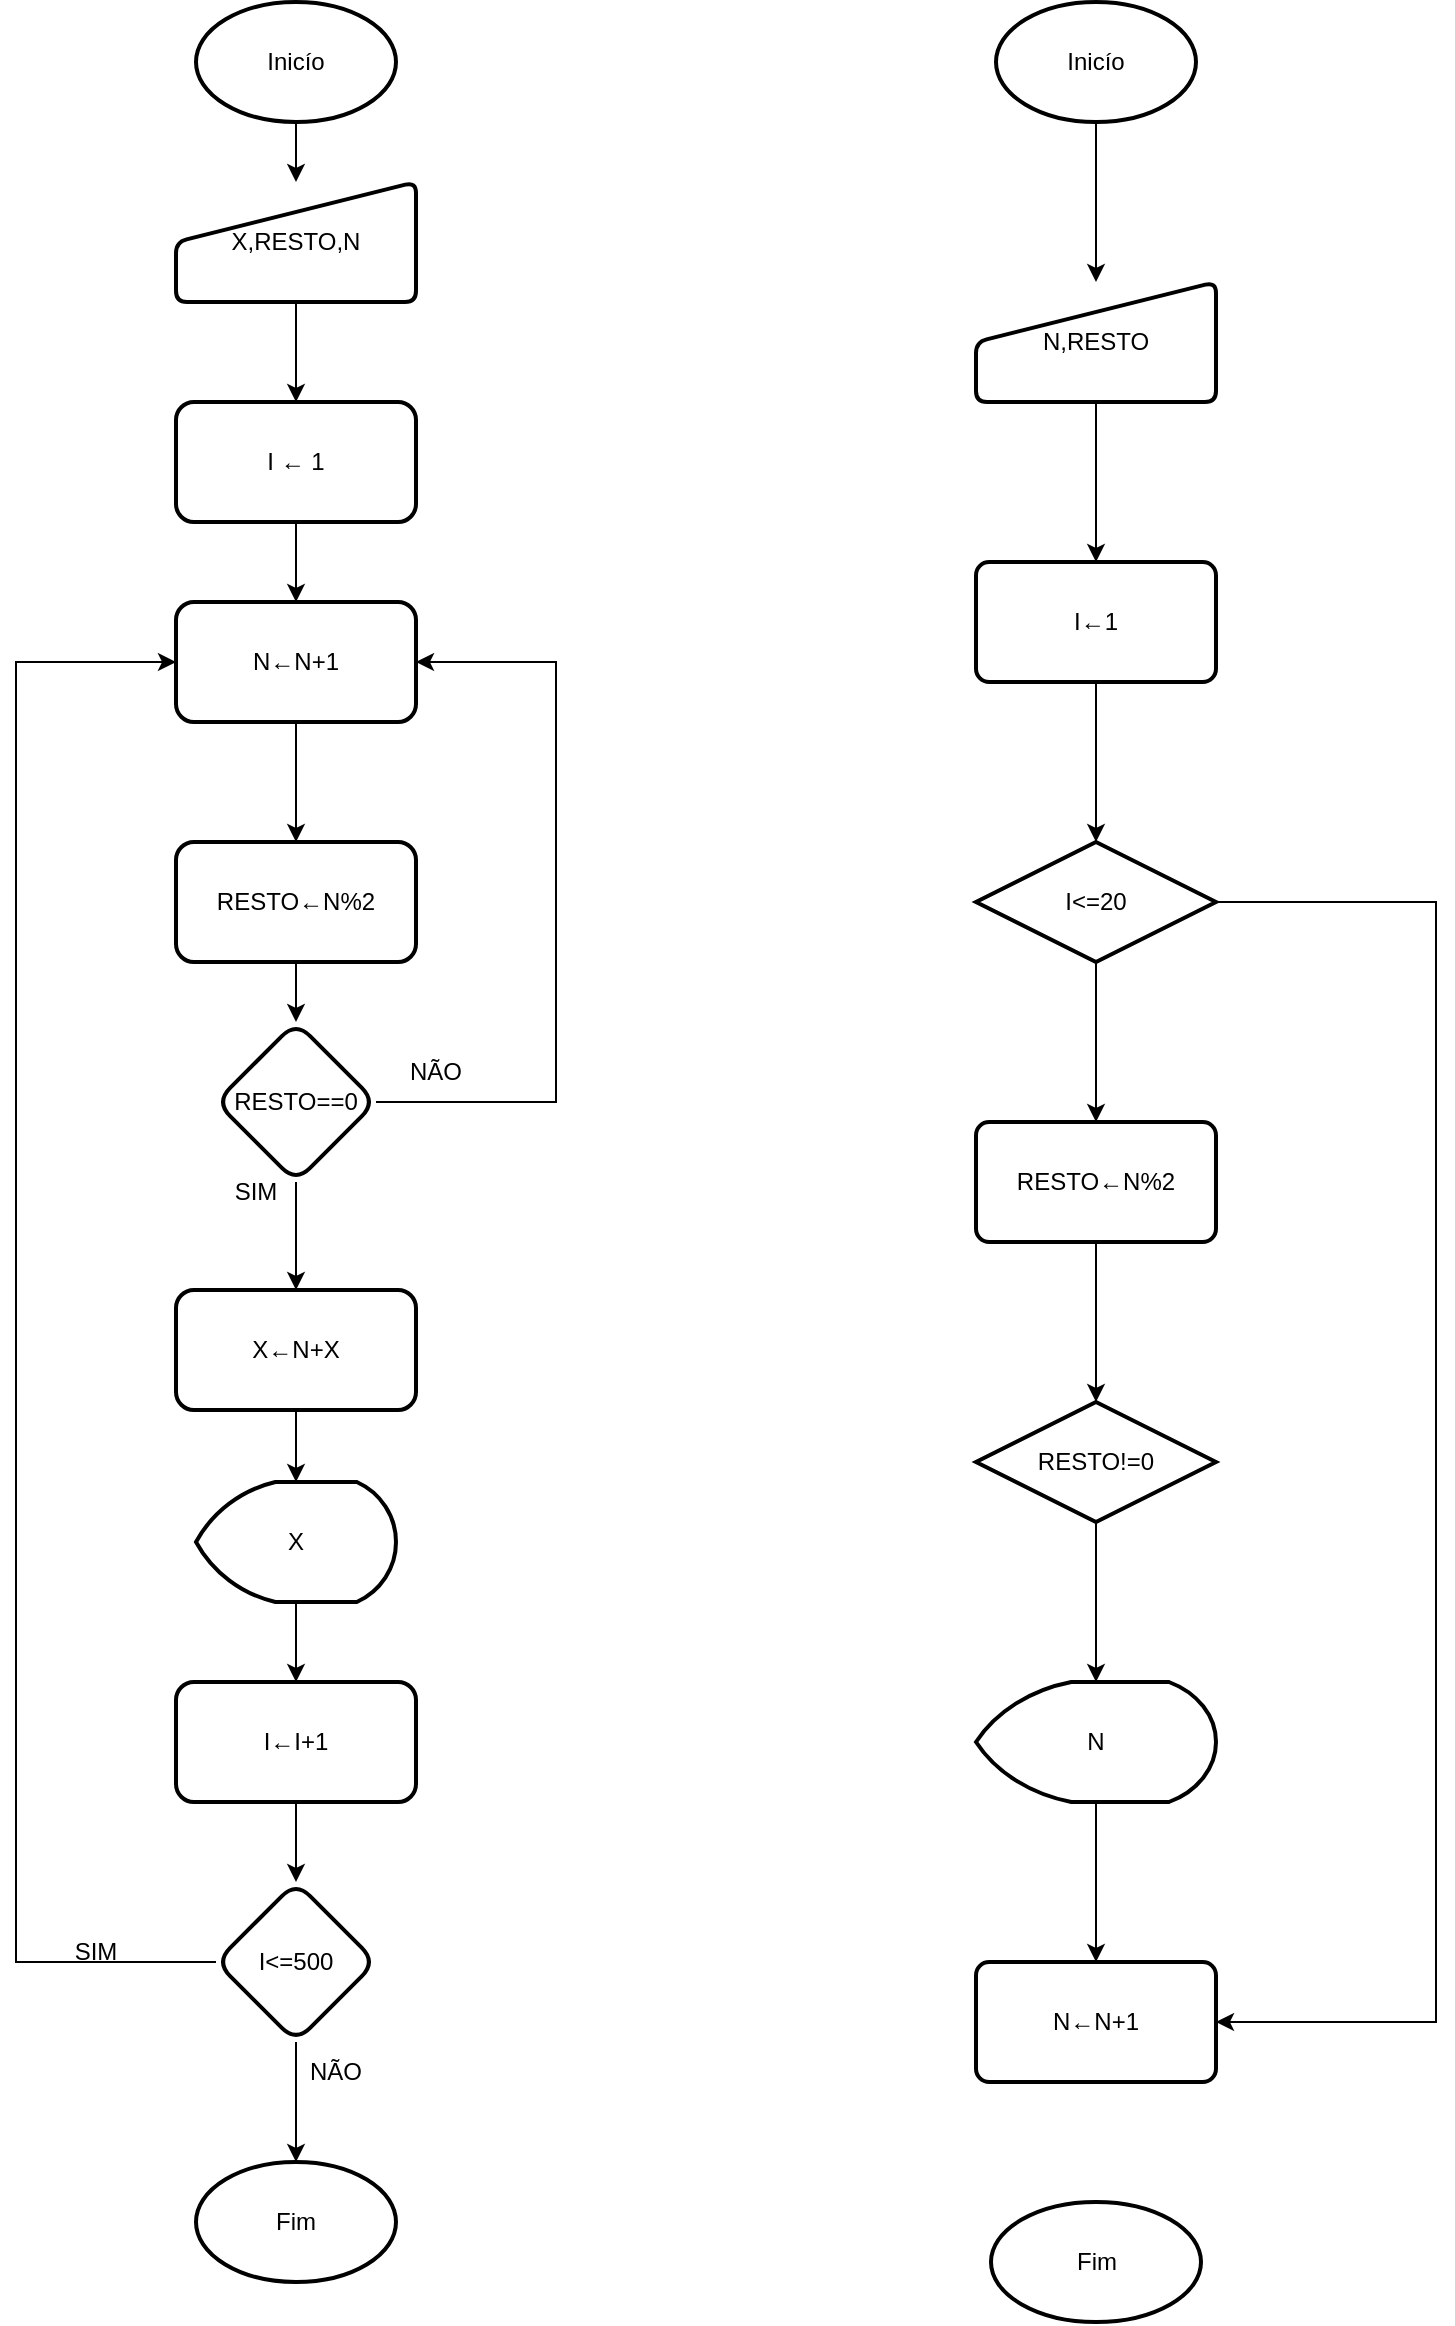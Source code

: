 <mxfile version="21.3.3" type="github">
  <diagram id="C5RBs43oDa-KdzZeNtuy" name="Page-1">
    <mxGraphModel dx="1233" dy="1737" grid="1" gridSize="10" guides="1" tooltips="1" connect="1" arrows="1" fold="1" page="1" pageScale="1" pageWidth="827" pageHeight="1169" math="0" shadow="0">
      <root>
        <mxCell id="WIyWlLk6GJQsqaUBKTNV-0" />
        <mxCell id="WIyWlLk6GJQsqaUBKTNV-1" parent="WIyWlLk6GJQsqaUBKTNV-0" />
        <mxCell id="Vdofp5Nk-h54q8rI2jxK-0" value="Fim" style="strokeWidth=2;html=1;shape=mxgraph.flowchart.start_1;whiteSpace=wrap;" vertex="1" parent="WIyWlLk6GJQsqaUBKTNV-1">
          <mxGeometry x="170" y="960" width="100" height="60" as="geometry" />
        </mxCell>
        <mxCell id="Vdofp5Nk-h54q8rI2jxK-22" value="" style="edgeStyle=orthogonalEdgeStyle;rounded=0;orthogonalLoop=1;jettySize=auto;html=1;" edge="1" parent="WIyWlLk6GJQsqaUBKTNV-1" source="Vdofp5Nk-h54q8rI2jxK-1" target="Vdofp5Nk-h54q8rI2jxK-21">
          <mxGeometry relative="1" as="geometry" />
        </mxCell>
        <mxCell id="Vdofp5Nk-h54q8rI2jxK-1" value="Inicío" style="strokeWidth=2;html=1;shape=mxgraph.flowchart.start_1;whiteSpace=wrap;" vertex="1" parent="WIyWlLk6GJQsqaUBKTNV-1">
          <mxGeometry x="170" y="-120" width="100" height="60" as="geometry" />
        </mxCell>
        <mxCell id="Vdofp5Nk-h54q8rI2jxK-19" value="" style="edgeStyle=orthogonalEdgeStyle;rounded=0;orthogonalLoop=1;jettySize=auto;html=1;" edge="1" parent="WIyWlLk6GJQsqaUBKTNV-1" source="Vdofp5Nk-h54q8rI2jxK-2" target="Vdofp5Nk-h54q8rI2jxK-18">
          <mxGeometry relative="1" as="geometry" />
        </mxCell>
        <mxCell id="Vdofp5Nk-h54q8rI2jxK-2" value="&lt;div&gt;I ← 1&lt;/div&gt;" style="rounded=1;whiteSpace=wrap;html=1;strokeWidth=2;" vertex="1" parent="WIyWlLk6GJQsqaUBKTNV-1">
          <mxGeometry x="160" y="80" width="120" height="60" as="geometry" />
        </mxCell>
        <mxCell id="Vdofp5Nk-h54q8rI2jxK-13" value="" style="edgeStyle=orthogonalEdgeStyle;rounded=0;orthogonalLoop=1;jettySize=auto;html=1;" edge="1" parent="WIyWlLk6GJQsqaUBKTNV-1" source="Vdofp5Nk-h54q8rI2jxK-4" target="Vdofp5Nk-h54q8rI2jxK-6">
          <mxGeometry relative="1" as="geometry" />
        </mxCell>
        <mxCell id="Vdofp5Nk-h54q8rI2jxK-4" value="RESTO←N%2" style="rounded=1;whiteSpace=wrap;html=1;strokeWidth=2;" vertex="1" parent="WIyWlLk6GJQsqaUBKTNV-1">
          <mxGeometry x="160" y="300" width="120" height="60" as="geometry" />
        </mxCell>
        <mxCell id="Vdofp5Nk-h54q8rI2jxK-14" value="" style="edgeStyle=orthogonalEdgeStyle;rounded=0;orthogonalLoop=1;jettySize=auto;html=1;" edge="1" parent="WIyWlLk6GJQsqaUBKTNV-1" source="Vdofp5Nk-h54q8rI2jxK-6" target="Vdofp5Nk-h54q8rI2jxK-8">
          <mxGeometry relative="1" as="geometry" />
        </mxCell>
        <mxCell id="Vdofp5Nk-h54q8rI2jxK-25" style="edgeStyle=orthogonalEdgeStyle;rounded=0;orthogonalLoop=1;jettySize=auto;html=1;exitX=1;exitY=0.5;exitDx=0;exitDy=0;entryX=1;entryY=0.5;entryDx=0;entryDy=0;" edge="1" parent="WIyWlLk6GJQsqaUBKTNV-1" source="Vdofp5Nk-h54q8rI2jxK-6" target="Vdofp5Nk-h54q8rI2jxK-18">
          <mxGeometry relative="1" as="geometry">
            <Array as="points">
              <mxPoint x="350" y="430" />
              <mxPoint x="350" y="210" />
            </Array>
          </mxGeometry>
        </mxCell>
        <mxCell id="Vdofp5Nk-h54q8rI2jxK-6" value="RESTO==0" style="rhombus;whiteSpace=wrap;html=1;rounded=1;strokeWidth=2;" vertex="1" parent="WIyWlLk6GJQsqaUBKTNV-1">
          <mxGeometry x="180" y="390" width="80" height="80" as="geometry" />
        </mxCell>
        <mxCell id="Vdofp5Nk-h54q8rI2jxK-27" value="" style="edgeStyle=orthogonalEdgeStyle;rounded=0;orthogonalLoop=1;jettySize=auto;html=1;" edge="1" parent="WIyWlLk6GJQsqaUBKTNV-1" source="Vdofp5Nk-h54q8rI2jxK-8" target="Vdofp5Nk-h54q8rI2jxK-26">
          <mxGeometry relative="1" as="geometry" />
        </mxCell>
        <mxCell id="Vdofp5Nk-h54q8rI2jxK-8" value="&lt;div&gt;X←N+X&lt;/div&gt;" style="rounded=1;whiteSpace=wrap;html=1;strokeWidth=2;" vertex="1" parent="WIyWlLk6GJQsqaUBKTNV-1">
          <mxGeometry x="160" y="524" width="120" height="60" as="geometry" />
        </mxCell>
        <mxCell id="Vdofp5Nk-h54q8rI2jxK-24" style="edgeStyle=orthogonalEdgeStyle;rounded=0;orthogonalLoop=1;jettySize=auto;html=1;exitX=0;exitY=0.5;exitDx=0;exitDy=0;entryX=0;entryY=0.5;entryDx=0;entryDy=0;" edge="1" parent="WIyWlLk6GJQsqaUBKTNV-1" source="Vdofp5Nk-h54q8rI2jxK-10" target="Vdofp5Nk-h54q8rI2jxK-18">
          <mxGeometry relative="1" as="geometry">
            <Array as="points">
              <mxPoint x="80" y="860" />
              <mxPoint x="80" y="210" />
            </Array>
          </mxGeometry>
        </mxCell>
        <mxCell id="Vdofp5Nk-h54q8rI2jxK-29" value="" style="edgeStyle=orthogonalEdgeStyle;rounded=0;orthogonalLoop=1;jettySize=auto;html=1;" edge="1" parent="WIyWlLk6GJQsqaUBKTNV-1" source="Vdofp5Nk-h54q8rI2jxK-10" target="Vdofp5Nk-h54q8rI2jxK-0">
          <mxGeometry relative="1" as="geometry" />
        </mxCell>
        <mxCell id="Vdofp5Nk-h54q8rI2jxK-10" value="I&amp;lt;=500" style="rhombus;whiteSpace=wrap;html=1;rounded=1;strokeWidth=2;" vertex="1" parent="WIyWlLk6GJQsqaUBKTNV-1">
          <mxGeometry x="180" y="820" width="80" height="80" as="geometry" />
        </mxCell>
        <mxCell id="Vdofp5Nk-h54q8rI2jxK-17" value="" style="edgeStyle=orthogonalEdgeStyle;rounded=0;orthogonalLoop=1;jettySize=auto;html=1;" edge="1" parent="WIyWlLk6GJQsqaUBKTNV-1" source="Vdofp5Nk-h54q8rI2jxK-15" target="Vdofp5Nk-h54q8rI2jxK-10">
          <mxGeometry relative="1" as="geometry" />
        </mxCell>
        <mxCell id="Vdofp5Nk-h54q8rI2jxK-15" value="I←I+1" style="whiteSpace=wrap;html=1;rounded=1;strokeWidth=2;" vertex="1" parent="WIyWlLk6GJQsqaUBKTNV-1">
          <mxGeometry x="160" y="720" width="120" height="60" as="geometry" />
        </mxCell>
        <mxCell id="Vdofp5Nk-h54q8rI2jxK-20" value="" style="edgeStyle=orthogonalEdgeStyle;rounded=0;orthogonalLoop=1;jettySize=auto;html=1;" edge="1" parent="WIyWlLk6GJQsqaUBKTNV-1" source="Vdofp5Nk-h54q8rI2jxK-18" target="Vdofp5Nk-h54q8rI2jxK-4">
          <mxGeometry relative="1" as="geometry" />
        </mxCell>
        <mxCell id="Vdofp5Nk-h54q8rI2jxK-18" value="N←N+1" style="whiteSpace=wrap;html=1;rounded=1;strokeWidth=2;" vertex="1" parent="WIyWlLk6GJQsqaUBKTNV-1">
          <mxGeometry x="160" y="180" width="120" height="60" as="geometry" />
        </mxCell>
        <mxCell id="Vdofp5Nk-h54q8rI2jxK-23" value="" style="edgeStyle=orthogonalEdgeStyle;rounded=0;orthogonalLoop=1;jettySize=auto;html=1;" edge="1" parent="WIyWlLk6GJQsqaUBKTNV-1" source="Vdofp5Nk-h54q8rI2jxK-21" target="Vdofp5Nk-h54q8rI2jxK-2">
          <mxGeometry relative="1" as="geometry" />
        </mxCell>
        <mxCell id="Vdofp5Nk-h54q8rI2jxK-21" value="X,RESTO,N" style="shape=manualInput;perimeter=rectanglePerimeter;whiteSpace=wrap;html=1;fixedSize=1;strokeWidth=2;rounded=1;arcSize=11;" vertex="1" parent="WIyWlLk6GJQsqaUBKTNV-1">
          <mxGeometry x="160" y="-30" width="120" height="60" as="geometry" />
        </mxCell>
        <mxCell id="Vdofp5Nk-h54q8rI2jxK-28" value="" style="edgeStyle=orthogonalEdgeStyle;rounded=0;orthogonalLoop=1;jettySize=auto;html=1;" edge="1" parent="WIyWlLk6GJQsqaUBKTNV-1" source="Vdofp5Nk-h54q8rI2jxK-26" target="Vdofp5Nk-h54q8rI2jxK-15">
          <mxGeometry relative="1" as="geometry" />
        </mxCell>
        <mxCell id="Vdofp5Nk-h54q8rI2jxK-26" value="X" style="strokeWidth=2;html=1;shape=mxgraph.flowchart.display;whiteSpace=wrap;" vertex="1" parent="WIyWlLk6GJQsqaUBKTNV-1">
          <mxGeometry x="170" y="620" width="100" height="60" as="geometry" />
        </mxCell>
        <mxCell id="Vdofp5Nk-h54q8rI2jxK-30" value="SIM" style="text;html=1;strokeColor=none;fillColor=none;align=center;verticalAlign=middle;whiteSpace=wrap;rounded=0;" vertex="1" parent="WIyWlLk6GJQsqaUBKTNV-1">
          <mxGeometry x="90" y="840" width="60" height="30" as="geometry" />
        </mxCell>
        <mxCell id="Vdofp5Nk-h54q8rI2jxK-32" value="NÃO" style="text;html=1;strokeColor=none;fillColor=none;align=center;verticalAlign=middle;whiteSpace=wrap;rounded=0;" vertex="1" parent="WIyWlLk6GJQsqaUBKTNV-1">
          <mxGeometry x="210" y="900" width="60" height="30" as="geometry" />
        </mxCell>
        <mxCell id="Vdofp5Nk-h54q8rI2jxK-33" value="SIM" style="text;html=1;strokeColor=none;fillColor=none;align=center;verticalAlign=middle;whiteSpace=wrap;rounded=0;" vertex="1" parent="WIyWlLk6GJQsqaUBKTNV-1">
          <mxGeometry x="170" y="460" width="60" height="30" as="geometry" />
        </mxCell>
        <mxCell id="Vdofp5Nk-h54q8rI2jxK-34" value="NÃO" style="text;html=1;strokeColor=none;fillColor=none;align=center;verticalAlign=middle;whiteSpace=wrap;rounded=0;" vertex="1" parent="WIyWlLk6GJQsqaUBKTNV-1">
          <mxGeometry x="260" y="400" width="60" height="30" as="geometry" />
        </mxCell>
        <mxCell id="Vdofp5Nk-h54q8rI2jxK-37" value="" style="edgeStyle=orthogonalEdgeStyle;rounded=0;orthogonalLoop=1;jettySize=auto;html=1;" edge="1" parent="WIyWlLk6GJQsqaUBKTNV-1" source="Vdofp5Nk-h54q8rI2jxK-35" target="Vdofp5Nk-h54q8rI2jxK-36">
          <mxGeometry relative="1" as="geometry" />
        </mxCell>
        <mxCell id="Vdofp5Nk-h54q8rI2jxK-35" value="Inicío" style="strokeWidth=2;html=1;shape=mxgraph.flowchart.start_1;whiteSpace=wrap;" vertex="1" parent="WIyWlLk6GJQsqaUBKTNV-1">
          <mxGeometry x="570" y="-120" width="100" height="60" as="geometry" />
        </mxCell>
        <mxCell id="Vdofp5Nk-h54q8rI2jxK-39" value="" style="edgeStyle=orthogonalEdgeStyle;rounded=0;orthogonalLoop=1;jettySize=auto;html=1;" edge="1" parent="WIyWlLk6GJQsqaUBKTNV-1" source="Vdofp5Nk-h54q8rI2jxK-36" target="Vdofp5Nk-h54q8rI2jxK-38">
          <mxGeometry relative="1" as="geometry" />
        </mxCell>
        <mxCell id="Vdofp5Nk-h54q8rI2jxK-36" value="N,RESTO" style="rounded=1;whiteSpace=wrap;html=1;strokeWidth=2;shape=manualInput;arcSize=11;" vertex="1" parent="WIyWlLk6GJQsqaUBKTNV-1">
          <mxGeometry x="560" y="20" width="120" height="60" as="geometry" />
        </mxCell>
        <mxCell id="Vdofp5Nk-h54q8rI2jxK-45" value="" style="edgeStyle=orthogonalEdgeStyle;rounded=0;orthogonalLoop=1;jettySize=auto;html=1;" edge="1" parent="WIyWlLk6GJQsqaUBKTNV-1" source="Vdofp5Nk-h54q8rI2jxK-38" target="Vdofp5Nk-h54q8rI2jxK-44">
          <mxGeometry relative="1" as="geometry" />
        </mxCell>
        <mxCell id="Vdofp5Nk-h54q8rI2jxK-38" value="I←1" style="whiteSpace=wrap;html=1;rounded=1;strokeWidth=2;arcSize=11;" vertex="1" parent="WIyWlLk6GJQsqaUBKTNV-1">
          <mxGeometry x="560" y="160" width="120" height="60" as="geometry" />
        </mxCell>
        <mxCell id="Vdofp5Nk-h54q8rI2jxK-47" value="" style="edgeStyle=orthogonalEdgeStyle;rounded=0;orthogonalLoop=1;jettySize=auto;html=1;" edge="1" parent="WIyWlLk6GJQsqaUBKTNV-1" source="Vdofp5Nk-h54q8rI2jxK-44" target="Vdofp5Nk-h54q8rI2jxK-46">
          <mxGeometry relative="1" as="geometry" />
        </mxCell>
        <mxCell id="Vdofp5Nk-h54q8rI2jxK-60" style="edgeStyle=orthogonalEdgeStyle;rounded=0;orthogonalLoop=1;jettySize=auto;html=1;exitX=1;exitY=0.5;exitDx=0;exitDy=0;exitPerimeter=0;entryX=1;entryY=0.5;entryDx=0;entryDy=0;" edge="1" parent="WIyWlLk6GJQsqaUBKTNV-1" source="Vdofp5Nk-h54q8rI2jxK-44" target="Vdofp5Nk-h54q8rI2jxK-58">
          <mxGeometry relative="1" as="geometry">
            <Array as="points">
              <mxPoint x="790" y="330" />
              <mxPoint x="790" y="890" />
            </Array>
          </mxGeometry>
        </mxCell>
        <mxCell id="Vdofp5Nk-h54q8rI2jxK-44" value="I&amp;lt;=20" style="whiteSpace=wrap;html=1;rounded=1;strokeWidth=2;arcSize=11;shape=mxgraph.flowchart.decision;" vertex="1" parent="WIyWlLk6GJQsqaUBKTNV-1">
          <mxGeometry x="560" y="300" width="120" height="60" as="geometry" />
        </mxCell>
        <mxCell id="Vdofp5Nk-h54q8rI2jxK-49" value="" style="edgeStyle=orthogonalEdgeStyle;rounded=0;orthogonalLoop=1;jettySize=auto;html=1;" edge="1" parent="WIyWlLk6GJQsqaUBKTNV-1" source="Vdofp5Nk-h54q8rI2jxK-46" target="Vdofp5Nk-h54q8rI2jxK-48">
          <mxGeometry relative="1" as="geometry" />
        </mxCell>
        <mxCell id="Vdofp5Nk-h54q8rI2jxK-46" value="RESTO←N%2" style="whiteSpace=wrap;html=1;rounded=1;strokeWidth=2;arcSize=11;" vertex="1" parent="WIyWlLk6GJQsqaUBKTNV-1">
          <mxGeometry x="560" y="440" width="120" height="60" as="geometry" />
        </mxCell>
        <mxCell id="Vdofp5Nk-h54q8rI2jxK-51" value="" style="edgeStyle=orthogonalEdgeStyle;rounded=0;orthogonalLoop=1;jettySize=auto;html=1;" edge="1" parent="WIyWlLk6GJQsqaUBKTNV-1" source="Vdofp5Nk-h54q8rI2jxK-48" target="Vdofp5Nk-h54q8rI2jxK-50">
          <mxGeometry relative="1" as="geometry" />
        </mxCell>
        <mxCell id="Vdofp5Nk-h54q8rI2jxK-48" value="RESTO!=0" style="whiteSpace=wrap;html=1;rounded=1;strokeWidth=2;arcSize=11;shape=mxgraph.flowchart.decision;" vertex="1" parent="WIyWlLk6GJQsqaUBKTNV-1">
          <mxGeometry x="560" y="580" width="120" height="60" as="geometry" />
        </mxCell>
        <mxCell id="Vdofp5Nk-h54q8rI2jxK-59" value="" style="edgeStyle=orthogonalEdgeStyle;rounded=0;orthogonalLoop=1;jettySize=auto;html=1;" edge="1" parent="WIyWlLk6GJQsqaUBKTNV-1" source="Vdofp5Nk-h54q8rI2jxK-50" target="Vdofp5Nk-h54q8rI2jxK-58">
          <mxGeometry relative="1" as="geometry" />
        </mxCell>
        <mxCell id="Vdofp5Nk-h54q8rI2jxK-50" value="N" style="whiteSpace=wrap;html=1;rounded=1;strokeWidth=2;arcSize=11;shape=mxgraph.flowchart.display;" vertex="1" parent="WIyWlLk6GJQsqaUBKTNV-1">
          <mxGeometry x="560" y="720" width="120" height="60" as="geometry" />
        </mxCell>
        <mxCell id="Vdofp5Nk-h54q8rI2jxK-56" value="Fim" style="rhombus;whiteSpace=wrap;html=1;rounded=1;strokeWidth=2;arcSize=11;shape=mxgraph.flowchart.start_1;perimeter=rectanglePerimeter;" vertex="1" parent="WIyWlLk6GJQsqaUBKTNV-1">
          <mxGeometry x="567.5" y="980" width="105" height="60" as="geometry" />
        </mxCell>
        <mxCell id="Vdofp5Nk-h54q8rI2jxK-58" value="N←N+1" style="rounded=1;whiteSpace=wrap;html=1;strokeWidth=2;arcSize=11;" vertex="1" parent="WIyWlLk6GJQsqaUBKTNV-1">
          <mxGeometry x="560" y="860" width="120" height="60" as="geometry" />
        </mxCell>
      </root>
    </mxGraphModel>
  </diagram>
</mxfile>
